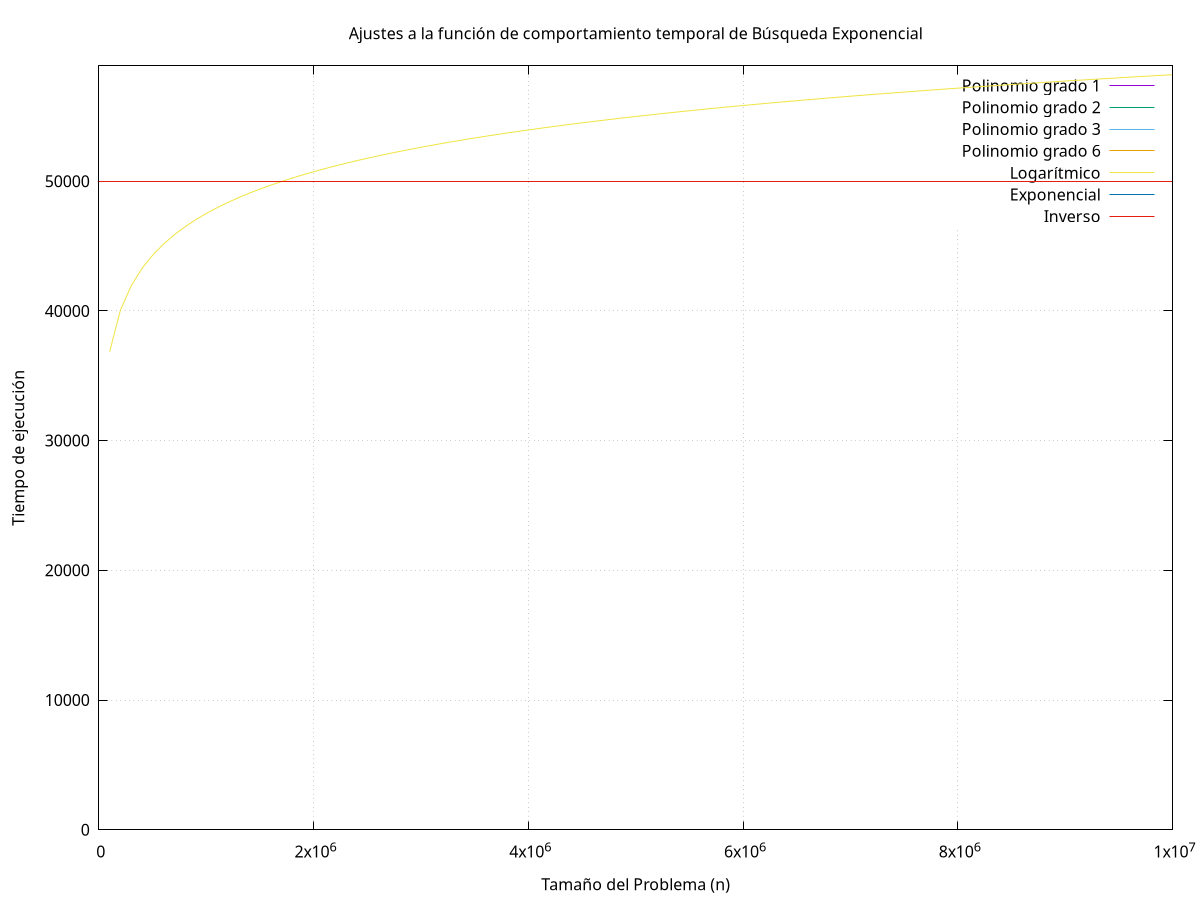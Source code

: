 set title 'Ajustes a la función de comportamiento temporal de Búsqueda Exponencial'
set grid
set xlabel 'Tamaño del Problema (n)'
set ylabel 'Tiempo de ejecución'
set xrange [0:10000000]
set yrange [0:58889]
plot \
   + 3206.758809*x**1 + 54526.100000*x**0 title 'Polinomio grado 1', \
   + -1088.854167*x**2 + 3206.758809*x**1 + 55506.068750*x**0 title 'Polinomio grado 2', \
   + 1319.437733*x**3 + -1088.854167*x**2 + 1098.057415*x**1 + 55506.068750*x**0 title 'Polinomio grado 3', \
   + -2072.466363*x**6 + -229.455302*x**5 + 6906.950357*x**4 + 1966.084492*x**3 + -6591.065083*x**2 + 752.907337*x**1 + 56118.549072*x**0 title 'Polinomio grado 6', \
  4647.497155*log(x)+-16701.217462 title 'Logarítmico', \
  0.000000 * exp(10.795367*x) title 'Exponencial', \
  1 / (-0.000000*x + 0.000020) title 'Inverso'